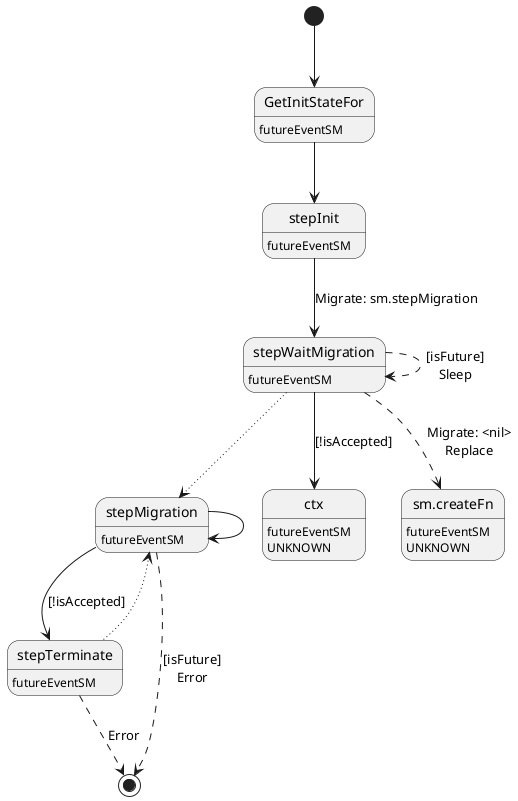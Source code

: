 @startuml
state "GetInitStateFor" as T00_S001
T00_S001 : futureEventSM
[*] --> T00_S001
T00_S001 --> T00_S002
state "stepInit" as T00_S002
T00_S002 : futureEventSM
T00_S002 --> T00_S003 : Migrate: sm.stepMigration
state "stepMigration" as T00_S004
T00_S004 : futureEventSM
T00_S004 --> T00_S005 : [!isAccepted]
T00_S004 --[dashed]> [*] : [isFuture]\nError
T00_S004 --> T00_S004
state "stepTerminate" as T00_S005
T00_S005 : futureEventSM
T00_S005 --[dotted]> T00_S004
T00_S005 --[dashed]> [*] : Error
state "stepWaitMigration" as T00_S003
T00_S003 : futureEventSM
T00_S003 --[dotted]> T00_S004
state "ctx" as T00_U001
T00_U001 : futureEventSM
T00_U001 : UNKNOWN 
T00_S003 --> T00_U001 : [!isAccepted]
T00_S003 --[dashed]> T00_S003 : [isFuture]\nSleep
state "sm.createFn" as T00_U002
T00_U002 : futureEventSM
T00_U002 : UNKNOWN 
T00_S003 --[dashed]> T00_U002 : Migrate: <nil>\nReplace
@enduml
